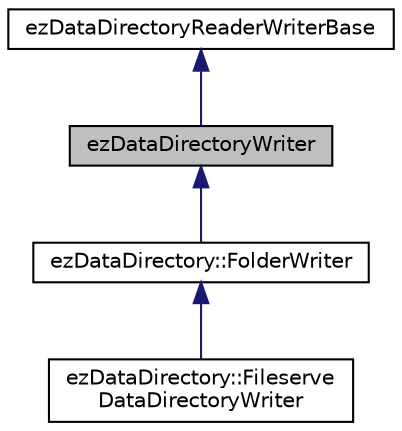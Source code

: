 digraph "ezDataDirectoryWriter"
{
 // LATEX_PDF_SIZE
  edge [fontname="Helvetica",fontsize="10",labelfontname="Helvetica",labelfontsize="10"];
  node [fontname="Helvetica",fontsize="10",shape=record];
  Node1 [label="ezDataDirectoryWriter",height=0.2,width=0.4,color="black", fillcolor="grey75", style="filled", fontcolor="black",tooltip="A base class for writers that handle writing to a (virtual) file inside a data directory."];
  Node2 -> Node1 [dir="back",color="midnightblue",fontsize="10",style="solid",fontname="Helvetica"];
  Node2 [label="ezDataDirectoryReaderWriterBase",height=0.2,width=0.4,color="black", fillcolor="white", style="filled",URL="$d2/d00/classez_data_directory_reader_writer_base.htm",tooltip="This is the base class for all data directory readers/writers."];
  Node1 -> Node3 [dir="back",color="midnightblue",fontsize="10",style="solid",fontname="Helvetica"];
  Node3 [label="ezDataDirectory::FolderWriter",height=0.2,width=0.4,color="black", fillcolor="white", style="filled",URL="$d4/dd8/classez_data_directory_1_1_folder_writer.htm",tooltip="Handles writing to ordinary files."];
  Node3 -> Node4 [dir="back",color="midnightblue",fontsize="10",style="solid",fontname="Helvetica"];
  Node4 [label="ezDataDirectory::Fileserve\lDataDirectoryWriter",height=0.2,width=0.4,color="black", fillcolor="white", style="filled",URL="$df/d6f/classez_data_directory_1_1_fileserve_data_directory_writer.htm",tooltip=" "];
}
